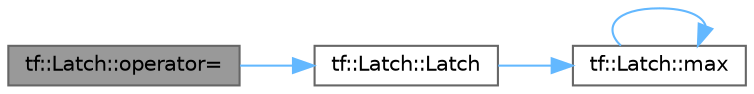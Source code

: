 digraph "tf::Latch::operator="
{
 // LATEX_PDF_SIZE
  bgcolor="transparent";
  edge [fontname=Helvetica,fontsize=10,labelfontname=Helvetica,labelfontsize=10];
  node [fontname=Helvetica,fontsize=10,shape=box,height=0.2,width=0.4];
  rankdir="LR";
  Node1 [id="Node000001",label="tf::Latch::operator=",height=0.2,width=0.4,color="gray40", fillcolor="grey60", style="filled", fontcolor="black",tooltip=" "];
  Node1 -> Node2 [id="edge1_Node000001_Node000002",color="steelblue1",style="solid",tooltip=" "];
  Node2 [id="Node000002",label="tf::Latch::Latch",height=0.2,width=0.4,color="grey40", fillcolor="white", style="filled",URL="$classtf_1_1_latch.html#a82fcc392e4804e6420459483a1cb0225",tooltip=" "];
  Node2 -> Node3 [id="edge2_Node000002_Node000003",color="steelblue1",style="solid",tooltip=" "];
  Node3 [id="Node000003",label="tf::Latch::max",height=0.2,width=0.4,color="grey40", fillcolor="white", style="filled",URL="$classtf_1_1_latch.html#a660d806d5f5fe6966c890d5c09eef6d7",tooltip=" "];
  Node3 -> Node3 [id="edge3_Node000003_Node000003",color="steelblue1",style="solid",tooltip=" "];
}
